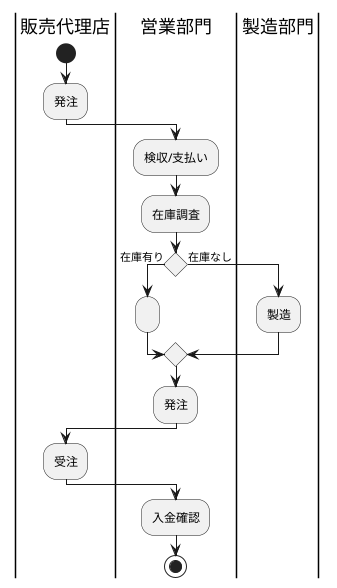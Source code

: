 @startuml 7-2
|販売代理店|
start
:発注;
|営業部門|
:検収/支払い;
:在庫調査;
if () then (在庫有り)
:;
|製造部門|
else (在庫なし)
:製造;
endif
|営業部門|
:発注;
|販売代理店|
:受注;
|営業部門|
:入金確認;
stop
@enduml